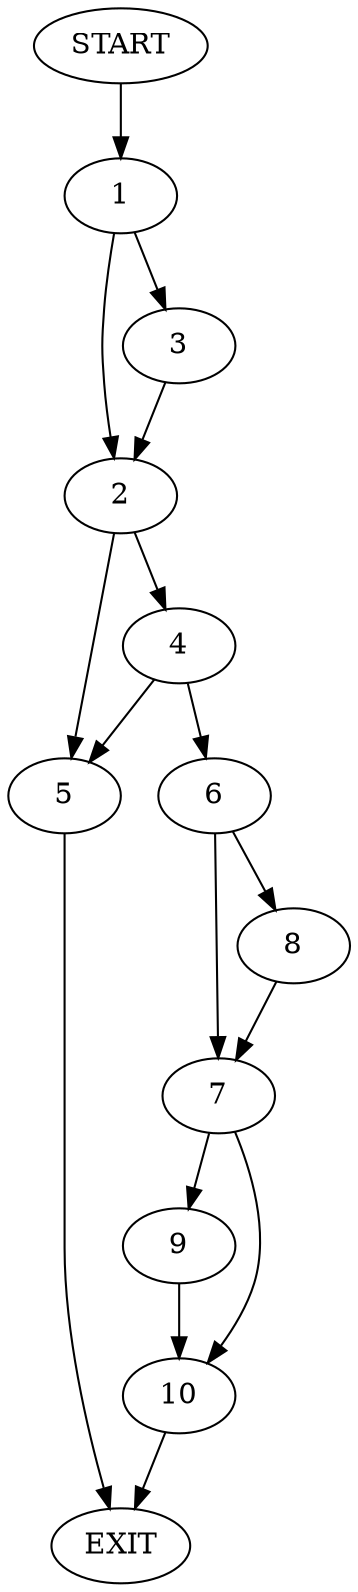 digraph {
0 [label="START"]
11 [label="EXIT"]
0 -> 1
1 -> 2
1 -> 3
2 -> 4
2 -> 5
3 -> 2
5 -> 11
4 -> 6
4 -> 5
6 -> 7
6 -> 8
7 -> 9
7 -> 10
8 -> 7
10 -> 11
9 -> 10
}
